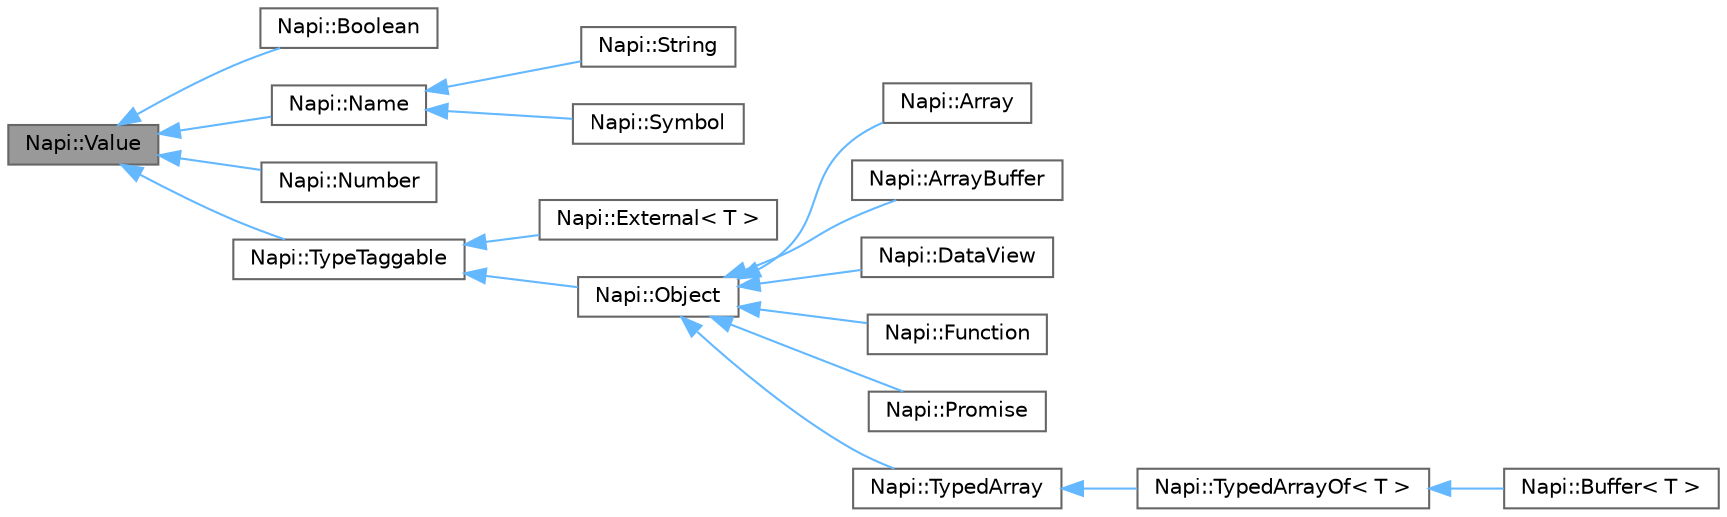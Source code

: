 digraph "Napi::Value"
{
 // LATEX_PDF_SIZE
  bgcolor="transparent";
  edge [fontname=Helvetica,fontsize=10,labelfontname=Helvetica,labelfontsize=10];
  node [fontname=Helvetica,fontsize=10,shape=box,height=0.2,width=0.4];
  rankdir="LR";
  Node1 [id="Node000001",label="Napi::Value",height=0.2,width=0.4,color="gray40", fillcolor="grey60", style="filled", fontcolor="black",tooltip=" "];
  Node1 -> Node2 [id="edge17_Node000001_Node000002",dir="back",color="steelblue1",style="solid",tooltip=" "];
  Node2 [id="Node000002",label="Napi::Boolean",height=0.2,width=0.4,color="gray40", fillcolor="white", style="filled",URL="$class_napi_1_1_boolean.html",tooltip="A JavaScript boolean value."];
  Node1 -> Node3 [id="edge18_Node000001_Node000003",dir="back",color="steelblue1",style="solid",tooltip=" "];
  Node3 [id="Node000003",label="Napi::Name",height=0.2,width=0.4,color="gray40", fillcolor="white", style="filled",URL="$class_napi_1_1_name.html",tooltip="A JavaScript string or symbol value (that can be used as a property name)."];
  Node3 -> Node4 [id="edge19_Node000003_Node000004",dir="back",color="steelblue1",style="solid",tooltip=" "];
  Node4 [id="Node000004",label="Napi::String",height=0.2,width=0.4,color="gray40", fillcolor="white", style="filled",URL="$class_napi_1_1_string.html",tooltip="A JavaScript string value."];
  Node3 -> Node5 [id="edge20_Node000003_Node000005",dir="back",color="steelblue1",style="solid",tooltip=" "];
  Node5 [id="Node000005",label="Napi::Symbol",height=0.2,width=0.4,color="gray40", fillcolor="white", style="filled",URL="$class_napi_1_1_symbol.html",tooltip="A JavaScript symbol value."];
  Node1 -> Node6 [id="edge21_Node000001_Node000006",dir="back",color="steelblue1",style="solid",tooltip=" "];
  Node6 [id="Node000006",label="Napi::Number",height=0.2,width=0.4,color="gray40", fillcolor="white", style="filled",URL="$class_napi_1_1_number.html",tooltip="A JavaScript number value."];
  Node1 -> Node7 [id="edge22_Node000001_Node000007",dir="back",color="steelblue1",style="solid",tooltip=" "];
  Node7 [id="Node000007",label="Napi::TypeTaggable",height=0.2,width=0.4,color="gray40", fillcolor="white", style="filled",URL="$class_napi_1_1_type_taggable.html",tooltip=" "];
  Node7 -> Node8 [id="edge23_Node000007_Node000008",dir="back",color="steelblue1",style="solid",tooltip=" "];
  Node8 [id="Node000008",label="Napi::External\< T \>",height=0.2,width=0.4,color="gray40", fillcolor="white", style="filled",URL="$class_napi_1_1_external.html",tooltip=" "];
  Node7 -> Node9 [id="edge24_Node000007_Node000009",dir="back",color="steelblue1",style="solid",tooltip=" "];
  Node9 [id="Node000009",label="Napi::Object",height=0.2,width=0.4,color="gray40", fillcolor="white", style="filled",URL="$class_napi_1_1_object.html",tooltip="A JavaScript object value."];
  Node9 -> Node10 [id="edge25_Node000009_Node000010",dir="back",color="steelblue1",style="solid",tooltip=" "];
  Node10 [id="Node000010",label="Napi::Array",height=0.2,width=0.4,color="gray40", fillcolor="white", style="filled",URL="$class_napi_1_1_array.html",tooltip=" "];
  Node9 -> Node11 [id="edge26_Node000009_Node000011",dir="back",color="steelblue1",style="solid",tooltip=" "];
  Node11 [id="Node000011",label="Napi::ArrayBuffer",height=0.2,width=0.4,color="gray40", fillcolor="white", style="filled",URL="$class_napi_1_1_array_buffer.html",tooltip="A JavaScript array buffer value."];
  Node9 -> Node12 [id="edge27_Node000009_Node000012",dir="back",color="steelblue1",style="solid",tooltip=" "];
  Node12 [id="Node000012",label="Napi::DataView",height=0.2,width=0.4,color="gray40", fillcolor="white", style="filled",URL="$class_napi_1_1_data_view.html",tooltip=" "];
  Node9 -> Node13 [id="edge28_Node000009_Node000013",dir="back",color="steelblue1",style="solid",tooltip=" "];
  Node13 [id="Node000013",label="Napi::Function",height=0.2,width=0.4,color="gray40", fillcolor="white", style="filled",URL="$class_napi_1_1_function.html",tooltip=" "];
  Node9 -> Node14 [id="edge29_Node000009_Node000014",dir="back",color="steelblue1",style="solid",tooltip=" "];
  Node14 [id="Node000014",label="Napi::Promise",height=0.2,width=0.4,color="gray40", fillcolor="white", style="filled",URL="$class_napi_1_1_promise.html",tooltip=" "];
  Node9 -> Node15 [id="edge30_Node000009_Node000015",dir="back",color="steelblue1",style="solid",tooltip=" "];
  Node15 [id="Node000015",label="Napi::TypedArray",height=0.2,width=0.4,color="gray40", fillcolor="white", style="filled",URL="$class_napi_1_1_typed_array.html",tooltip=" "];
  Node15 -> Node16 [id="edge31_Node000015_Node000016",dir="back",color="steelblue1",style="solid",tooltip=" "];
  Node16 [id="Node000016",label="Napi::TypedArrayOf\< T \>",height=0.2,width=0.4,color="gray40", fillcolor="white", style="filled",URL="$class_napi_1_1_typed_array_of.html",tooltip=" "];
  Node16 -> Node17 [id="edge32_Node000016_Node000017",dir="back",color="steelblue1",style="solid",tooltip=" "];
  Node17 [id="Node000017",label="Napi::Buffer\< T \>",height=0.2,width=0.4,color="gray40", fillcolor="white", style="filled",URL="$class_napi_1_1_buffer.html",tooltip=" "];
}
